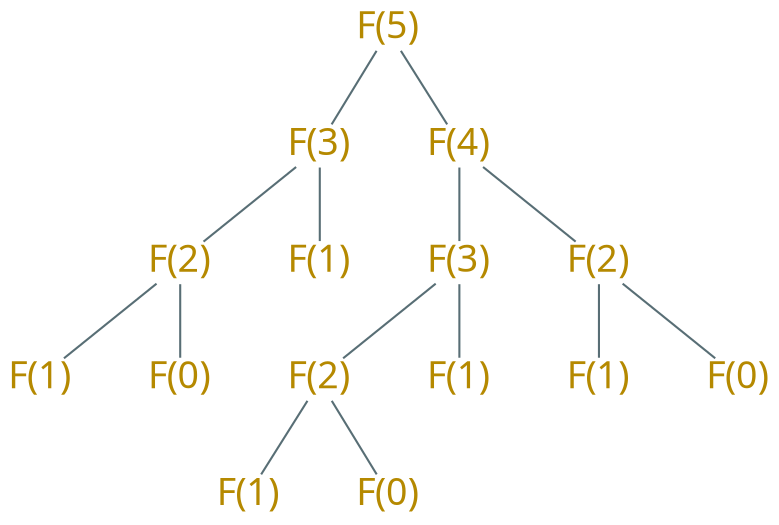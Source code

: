 digraph g {
    bgcolor=transparent
    graph [nodesep=0.5, ranksep=0.5]
    node [shape=plain, color="#586e75", fontcolor="#b58900", fontsize=18, fontname="LXGWWenKai"]
    edge [arrowhead=none, color="#586e75", fontcolor="#268bd2", fontsize=16, fontname="LXGWWenKai"]

    f31 [label="F(3)"]
    f32 [label="F(3)"]

    f21 [label="F(2)"]
    f22 [label="F(2)"]
    f23 [label="F(2)"]

    f11 [label="F(1)"]
    f12 [label="F(1)"]
    f13 [label="F(1)"]
    f14 [label="F(1)"]

    f01 [label="F(0)"]
    f02 [label="F(0)"]

    "F(5)" -> {"F(4)", f31}

    "F(4)" -> {f32, f21}

    f31 -> {f22, f11}

    f32 -> {f23, f12}

    f21 -> {f13, f01}

    f22 -> {f14, f02}

    f23 -> {"F(1)", "F(0)"}
}